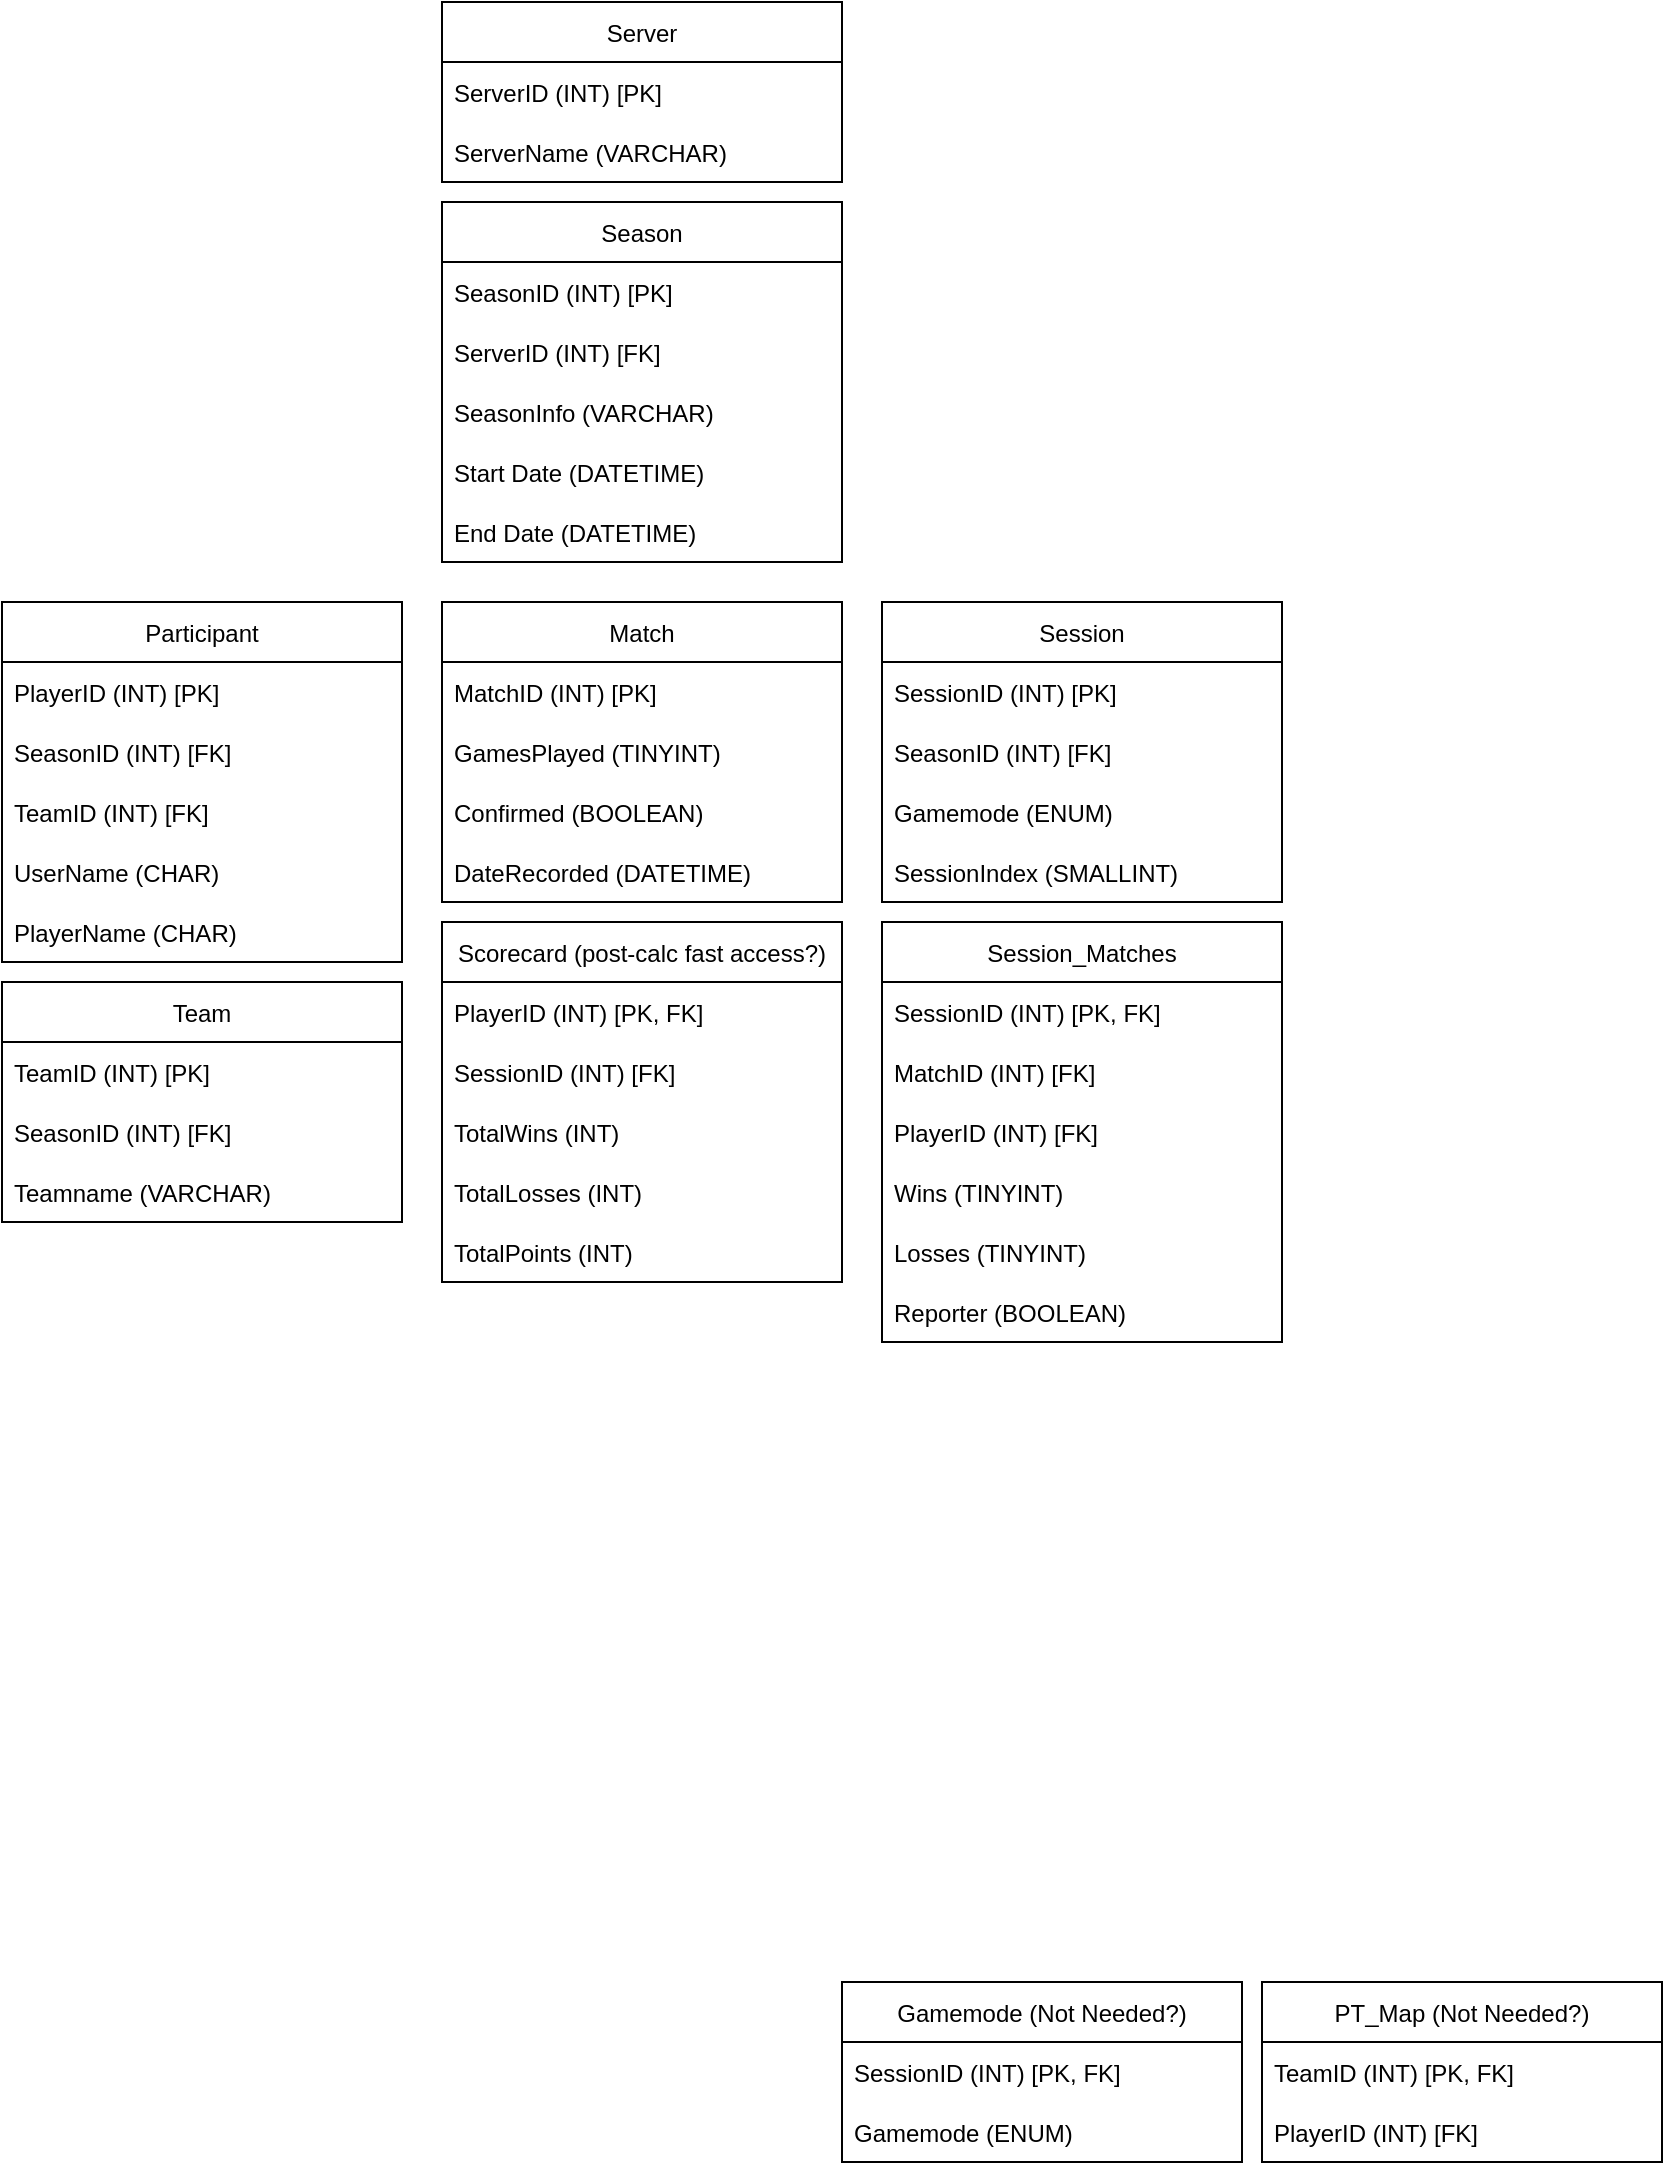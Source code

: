 <mxfile version="16.6.1" type="github">
  <diagram id="Er6lNVDn4B2VuYiR8_et" name="Page-1">
    <mxGraphModel dx="2062" dy="1112" grid="1" gridSize="10" guides="1" tooltips="1" connect="1" arrows="1" fold="1" page="1" pageScale="1" pageWidth="850" pageHeight="1100" math="0" shadow="0">
      <root>
        <mxCell id="0" />
        <mxCell id="1" parent="0" />
        <mxCell id="5BW_tHudnOTtSBd-slWF-1" value="Participant" style="swimlane;fontStyle=0;childLayout=stackLayout;horizontal=1;startSize=30;horizontalStack=0;resizeParent=1;resizeParentMax=0;resizeLast=0;collapsible=1;marginBottom=0;" vertex="1" parent="1">
          <mxGeometry x="10" y="310" width="200" height="180" as="geometry" />
        </mxCell>
        <mxCell id="5BW_tHudnOTtSBd-slWF-2" value="PlayerID (INT) [PK]" style="text;strokeColor=none;fillColor=none;align=left;verticalAlign=middle;spacingLeft=4;spacingRight=4;overflow=hidden;points=[[0,0.5],[1,0.5]];portConstraint=eastwest;rotatable=0;" vertex="1" parent="5BW_tHudnOTtSBd-slWF-1">
          <mxGeometry y="30" width="200" height="30" as="geometry" />
        </mxCell>
        <mxCell id="5BW_tHudnOTtSBd-slWF-39" value="SeasonID (INT) [FK]" style="text;strokeColor=none;fillColor=none;align=left;verticalAlign=middle;spacingLeft=4;spacingRight=4;overflow=hidden;points=[[0,0.5],[1,0.5]];portConstraint=eastwest;rotatable=0;" vertex="1" parent="5BW_tHudnOTtSBd-slWF-1">
          <mxGeometry y="60" width="200" height="30" as="geometry" />
        </mxCell>
        <mxCell id="5BW_tHudnOTtSBd-slWF-72" value="TeamID (INT) [FK]" style="text;strokeColor=none;fillColor=none;align=left;verticalAlign=middle;spacingLeft=4;spacingRight=4;overflow=hidden;points=[[0,0.5],[1,0.5]];portConstraint=eastwest;rotatable=0;" vertex="1" parent="5BW_tHudnOTtSBd-slWF-1">
          <mxGeometry y="90" width="200" height="30" as="geometry" />
        </mxCell>
        <mxCell id="5BW_tHudnOTtSBd-slWF-29" value="UserName (CHAR)" style="text;strokeColor=none;fillColor=none;align=left;verticalAlign=middle;spacingLeft=4;spacingRight=4;overflow=hidden;points=[[0,0.5],[1,0.5]];portConstraint=eastwest;rotatable=0;" vertex="1" parent="5BW_tHudnOTtSBd-slWF-1">
          <mxGeometry y="120" width="200" height="30" as="geometry" />
        </mxCell>
        <mxCell id="5BW_tHudnOTtSBd-slWF-66" value="PlayerName (CHAR)" style="text;strokeColor=none;fillColor=none;align=left;verticalAlign=middle;spacingLeft=4;spacingRight=4;overflow=hidden;points=[[0,0.5],[1,0.5]];portConstraint=eastwest;rotatable=0;" vertex="1" parent="5BW_tHudnOTtSBd-slWF-1">
          <mxGeometry y="150" width="200" height="30" as="geometry" />
        </mxCell>
        <mxCell id="5BW_tHudnOTtSBd-slWF-5" value="Season" style="swimlane;fontStyle=0;childLayout=stackLayout;horizontal=1;startSize=30;horizontalStack=0;resizeParent=1;resizeParentMax=0;resizeLast=0;collapsible=1;marginBottom=0;" vertex="1" parent="1">
          <mxGeometry x="230" y="110" width="200" height="180" as="geometry" />
        </mxCell>
        <mxCell id="5BW_tHudnOTtSBd-slWF-20" value="SeasonID (INT) [PK] " style="text;strokeColor=none;fillColor=none;align=left;verticalAlign=middle;spacingLeft=4;spacingRight=4;overflow=hidden;points=[[0,0.5],[1,0.5]];portConstraint=eastwest;rotatable=0;" vertex="1" parent="5BW_tHudnOTtSBd-slWF-5">
          <mxGeometry y="30" width="200" height="30" as="geometry" />
        </mxCell>
        <mxCell id="5BW_tHudnOTtSBd-slWF-7" value="ServerID (INT) [FK]" style="text;strokeColor=none;fillColor=none;align=left;verticalAlign=middle;spacingLeft=4;spacingRight=4;overflow=hidden;points=[[0,0.5],[1,0.5]];portConstraint=eastwest;rotatable=0;" vertex="1" parent="5BW_tHudnOTtSBd-slWF-5">
          <mxGeometry y="60" width="200" height="30" as="geometry" />
        </mxCell>
        <mxCell id="5BW_tHudnOTtSBd-slWF-6" value="SeasonInfo (VARCHAR)" style="text;strokeColor=none;fillColor=none;align=left;verticalAlign=middle;spacingLeft=4;spacingRight=4;overflow=hidden;points=[[0,0.5],[1,0.5]];portConstraint=eastwest;rotatable=0;" vertex="1" parent="5BW_tHudnOTtSBd-slWF-5">
          <mxGeometry y="90" width="200" height="30" as="geometry" />
        </mxCell>
        <mxCell id="5BW_tHudnOTtSBd-slWF-8" value="Start Date (DATETIME)" style="text;strokeColor=none;fillColor=none;align=left;verticalAlign=middle;spacingLeft=4;spacingRight=4;overflow=hidden;points=[[0,0.5],[1,0.5]];portConstraint=eastwest;rotatable=0;" vertex="1" parent="5BW_tHudnOTtSBd-slWF-5">
          <mxGeometry y="120" width="200" height="30" as="geometry" />
        </mxCell>
        <mxCell id="5BW_tHudnOTtSBd-slWF-19" value="End Date (DATETIME)" style="text;strokeColor=none;fillColor=none;align=left;verticalAlign=middle;spacingLeft=4;spacingRight=4;overflow=hidden;points=[[0,0.5],[1,0.5]];portConstraint=eastwest;rotatable=0;" vertex="1" parent="5BW_tHudnOTtSBd-slWF-5">
          <mxGeometry y="150" width="200" height="30" as="geometry" />
        </mxCell>
        <mxCell id="5BW_tHudnOTtSBd-slWF-9" value="Server" style="swimlane;fontStyle=0;childLayout=stackLayout;horizontal=1;startSize=30;horizontalStack=0;resizeParent=1;resizeParentMax=0;resizeLast=0;collapsible=1;marginBottom=0;" vertex="1" parent="1">
          <mxGeometry x="230" y="10" width="200" height="90" as="geometry" />
        </mxCell>
        <mxCell id="5BW_tHudnOTtSBd-slWF-10" value="ServerID (INT) [PK]" style="text;strokeColor=none;fillColor=none;align=left;verticalAlign=middle;spacingLeft=4;spacingRight=4;overflow=hidden;points=[[0,0.5],[1,0.5]];portConstraint=eastwest;rotatable=0;" vertex="1" parent="5BW_tHudnOTtSBd-slWF-9">
          <mxGeometry y="30" width="200" height="30" as="geometry" />
        </mxCell>
        <mxCell id="5BW_tHudnOTtSBd-slWF-11" value="ServerName (VARCHAR)" style="text;strokeColor=none;fillColor=none;align=left;verticalAlign=middle;spacingLeft=4;spacingRight=4;overflow=hidden;points=[[0,0.5],[1,0.5]];portConstraint=eastwest;rotatable=0;" vertex="1" parent="5BW_tHudnOTtSBd-slWF-9">
          <mxGeometry y="60" width="200" height="30" as="geometry" />
        </mxCell>
        <mxCell id="5BW_tHudnOTtSBd-slWF-21" value="Match" style="swimlane;fontStyle=0;childLayout=stackLayout;horizontal=1;startSize=30;horizontalStack=0;resizeParent=1;resizeParentMax=0;resizeLast=0;collapsible=1;marginBottom=0;" vertex="1" parent="1">
          <mxGeometry x="230" y="310" width="200" height="150" as="geometry" />
        </mxCell>
        <mxCell id="5BW_tHudnOTtSBd-slWF-34" value="MatchID (INT) [PK]" style="text;strokeColor=none;fillColor=none;align=left;verticalAlign=middle;spacingLeft=4;spacingRight=4;overflow=hidden;points=[[0,0.5],[1,0.5]];portConstraint=eastwest;rotatable=0;" vertex="1" parent="5BW_tHudnOTtSBd-slWF-21">
          <mxGeometry y="30" width="200" height="30" as="geometry" />
        </mxCell>
        <mxCell id="5BW_tHudnOTtSBd-slWF-36" value="GamesPlayed (TINYINT)" style="text;strokeColor=none;fillColor=none;align=left;verticalAlign=middle;spacingLeft=4;spacingRight=4;overflow=hidden;points=[[0,0.5],[1,0.5]];portConstraint=eastwest;rotatable=0;" vertex="1" parent="5BW_tHudnOTtSBd-slWF-21">
          <mxGeometry y="60" width="200" height="30" as="geometry" />
        </mxCell>
        <mxCell id="5BW_tHudnOTtSBd-slWF-83" value="Confirmed (BOOLEAN)" style="text;strokeColor=none;fillColor=none;align=left;verticalAlign=middle;spacingLeft=4;spacingRight=4;overflow=hidden;points=[[0,0.5],[1,0.5]];portConstraint=eastwest;rotatable=0;" vertex="1" parent="5BW_tHudnOTtSBd-slWF-21">
          <mxGeometry y="90" width="200" height="30" as="geometry" />
        </mxCell>
        <mxCell id="5BW_tHudnOTtSBd-slWF-25" value="DateRecorded (DATETIME)" style="text;strokeColor=none;fillColor=none;align=left;verticalAlign=middle;spacingLeft=4;spacingRight=4;overflow=hidden;points=[[0,0.5],[1,0.5]];portConstraint=eastwest;rotatable=0;" vertex="1" parent="5BW_tHudnOTtSBd-slWF-21">
          <mxGeometry y="120" width="200" height="30" as="geometry" />
        </mxCell>
        <mxCell id="5BW_tHudnOTtSBd-slWF-30" value="Team" style="swimlane;fontStyle=0;childLayout=stackLayout;horizontal=1;startSize=30;horizontalStack=0;resizeParent=1;resizeParentMax=0;resizeLast=0;collapsible=1;marginBottom=0;" vertex="1" parent="1">
          <mxGeometry x="10" y="500" width="200" height="120" as="geometry" />
        </mxCell>
        <mxCell id="5BW_tHudnOTtSBd-slWF-31" value="TeamID (INT) [PK]" style="text;strokeColor=none;fillColor=none;align=left;verticalAlign=middle;spacingLeft=4;spacingRight=4;overflow=hidden;points=[[0,0.5],[1,0.5]];portConstraint=eastwest;rotatable=0;" vertex="1" parent="5BW_tHudnOTtSBd-slWF-30">
          <mxGeometry y="30" width="200" height="30" as="geometry" />
        </mxCell>
        <mxCell id="5BW_tHudnOTtSBd-slWF-32" value="SeasonID (INT) [FK]" style="text;strokeColor=none;fillColor=none;align=left;verticalAlign=middle;spacingLeft=4;spacingRight=4;overflow=hidden;points=[[0,0.5],[1,0.5]];portConstraint=eastwest;rotatable=0;" vertex="1" parent="5BW_tHudnOTtSBd-slWF-30">
          <mxGeometry y="60" width="200" height="30" as="geometry" />
        </mxCell>
        <mxCell id="5BW_tHudnOTtSBd-slWF-44" value="Teamname (VARCHAR)" style="text;strokeColor=none;fillColor=none;align=left;verticalAlign=middle;spacingLeft=4;spacingRight=4;overflow=hidden;points=[[0,0.5],[1,0.5]];portConstraint=eastwest;rotatable=0;" vertex="1" parent="5BW_tHudnOTtSBd-slWF-30">
          <mxGeometry y="90" width="200" height="30" as="geometry" />
        </mxCell>
        <mxCell id="5BW_tHudnOTtSBd-slWF-40" value="Session" style="swimlane;fontStyle=0;childLayout=stackLayout;horizontal=1;startSize=30;horizontalStack=0;resizeParent=1;resizeParentMax=0;resizeLast=0;collapsible=1;marginBottom=0;" vertex="1" parent="1">
          <mxGeometry x="450" y="310" width="200" height="150" as="geometry" />
        </mxCell>
        <mxCell id="5BW_tHudnOTtSBd-slWF-71" value="SessionID (INT) [PK]" style="text;strokeColor=none;fillColor=none;align=left;verticalAlign=middle;spacingLeft=4;spacingRight=4;overflow=hidden;points=[[0,0.5],[1,0.5]];portConstraint=eastwest;rotatable=0;" vertex="1" parent="5BW_tHudnOTtSBd-slWF-40">
          <mxGeometry y="30" width="200" height="30" as="geometry" />
        </mxCell>
        <mxCell id="5BW_tHudnOTtSBd-slWF-42" value="SeasonID (INT) [FK]" style="text;strokeColor=none;fillColor=none;align=left;verticalAlign=middle;spacingLeft=4;spacingRight=4;overflow=hidden;points=[[0,0.5],[1,0.5]];portConstraint=eastwest;rotatable=0;" vertex="1" parent="5BW_tHudnOTtSBd-slWF-40">
          <mxGeometry y="60" width="200" height="30" as="geometry" />
        </mxCell>
        <mxCell id="5BW_tHudnOTtSBd-slWF-73" value="Gamemode (ENUM)" style="text;strokeColor=none;fillColor=none;align=left;verticalAlign=middle;spacingLeft=4;spacingRight=4;overflow=hidden;points=[[0,0.5],[1,0.5]];portConstraint=eastwest;rotatable=0;" vertex="1" parent="5BW_tHudnOTtSBd-slWF-40">
          <mxGeometry y="90" width="200" height="30" as="geometry" />
        </mxCell>
        <mxCell id="5BW_tHudnOTtSBd-slWF-56" value="SessionIndex (SMALLINT)" style="text;strokeColor=none;fillColor=none;align=left;verticalAlign=middle;spacingLeft=4;spacingRight=4;overflow=hidden;points=[[0,0.5],[1,0.5]];portConstraint=eastwest;rotatable=0;" vertex="1" parent="5BW_tHudnOTtSBd-slWF-40">
          <mxGeometry y="120" width="200" height="30" as="geometry" />
        </mxCell>
        <mxCell id="5BW_tHudnOTtSBd-slWF-45" value="Gamemode (Not Needed?)" style="swimlane;fontStyle=0;childLayout=stackLayout;horizontal=1;startSize=30;horizontalStack=0;resizeParent=1;resizeParentMax=0;resizeLast=0;collapsible=1;marginBottom=0;" vertex="1" parent="1">
          <mxGeometry x="430" y="1000" width="200" height="90" as="geometry" />
        </mxCell>
        <mxCell id="5BW_tHudnOTtSBd-slWF-46" value="SessionID (INT) [PK, FK]" style="text;strokeColor=none;fillColor=none;align=left;verticalAlign=middle;spacingLeft=4;spacingRight=4;overflow=hidden;points=[[0,0.5],[1,0.5]];portConstraint=eastwest;rotatable=0;" vertex="1" parent="5BW_tHudnOTtSBd-slWF-45">
          <mxGeometry y="30" width="200" height="30" as="geometry" />
        </mxCell>
        <mxCell id="5BW_tHudnOTtSBd-slWF-48" value="Gamemode (ENUM)" style="text;strokeColor=none;fillColor=none;align=left;verticalAlign=middle;spacingLeft=4;spacingRight=4;overflow=hidden;points=[[0,0.5],[1,0.5]];portConstraint=eastwest;rotatable=0;" vertex="1" parent="5BW_tHudnOTtSBd-slWF-45">
          <mxGeometry y="60" width="200" height="30" as="geometry" />
        </mxCell>
        <mxCell id="5BW_tHudnOTtSBd-slWF-51" value="PT_Map (Not Needed?)" style="swimlane;fontStyle=0;childLayout=stackLayout;horizontal=1;startSize=30;horizontalStack=0;resizeParent=1;resizeParentMax=0;resizeLast=0;collapsible=1;marginBottom=0;" vertex="1" parent="1">
          <mxGeometry x="640" y="1000" width="200" height="90" as="geometry" />
        </mxCell>
        <mxCell id="5BW_tHudnOTtSBd-slWF-52" value="TeamID (INT) [PK, FK]" style="text;strokeColor=none;fillColor=none;align=left;verticalAlign=middle;spacingLeft=4;spacingRight=4;overflow=hidden;points=[[0,0.5],[1,0.5]];portConstraint=eastwest;rotatable=0;" vertex="1" parent="5BW_tHudnOTtSBd-slWF-51">
          <mxGeometry y="30" width="200" height="30" as="geometry" />
        </mxCell>
        <mxCell id="5BW_tHudnOTtSBd-slWF-53" value="PlayerID (INT) [FK]" style="text;strokeColor=none;fillColor=none;align=left;verticalAlign=middle;spacingLeft=4;spacingRight=4;overflow=hidden;points=[[0,0.5],[1,0.5]];portConstraint=eastwest;rotatable=0;" vertex="1" parent="5BW_tHudnOTtSBd-slWF-51">
          <mxGeometry y="60" width="200" height="30" as="geometry" />
        </mxCell>
        <mxCell id="5BW_tHudnOTtSBd-slWF-57" value="Scorecard (post-calc fast access?)" style="swimlane;fontStyle=0;childLayout=stackLayout;horizontal=1;startSize=30;horizontalStack=0;resizeParent=1;resizeParentMax=0;resizeLast=0;collapsible=1;marginBottom=0;" vertex="1" parent="1">
          <mxGeometry x="230" y="470" width="200" height="180" as="geometry" />
        </mxCell>
        <mxCell id="5BW_tHudnOTtSBd-slWF-58" value="PlayerID (INT) [PK, FK]" style="text;strokeColor=none;fillColor=none;align=left;verticalAlign=middle;spacingLeft=4;spacingRight=4;overflow=hidden;points=[[0,0.5],[1,0.5]];portConstraint=eastwest;rotatable=0;" vertex="1" parent="5BW_tHudnOTtSBd-slWF-57">
          <mxGeometry y="30" width="200" height="30" as="geometry" />
        </mxCell>
        <mxCell id="5BW_tHudnOTtSBd-slWF-70" value="SessionID (INT) [FK]" style="text;strokeColor=none;fillColor=none;align=left;verticalAlign=middle;spacingLeft=4;spacingRight=4;overflow=hidden;points=[[0,0.5],[1,0.5]];portConstraint=eastwest;rotatable=0;" vertex="1" parent="5BW_tHudnOTtSBd-slWF-57">
          <mxGeometry y="60" width="200" height="30" as="geometry" />
        </mxCell>
        <mxCell id="5BW_tHudnOTtSBd-slWF-61" value="TotalWins (INT)" style="text;strokeColor=none;fillColor=none;align=left;verticalAlign=middle;spacingLeft=4;spacingRight=4;overflow=hidden;points=[[0,0.5],[1,0.5]];portConstraint=eastwest;rotatable=0;" vertex="1" parent="5BW_tHudnOTtSBd-slWF-57">
          <mxGeometry y="90" width="200" height="30" as="geometry" />
        </mxCell>
        <mxCell id="5BW_tHudnOTtSBd-slWF-68" value="TotalLosses (INT)" style="text;strokeColor=none;fillColor=none;align=left;verticalAlign=middle;spacingLeft=4;spacingRight=4;overflow=hidden;points=[[0,0.5],[1,0.5]];portConstraint=eastwest;rotatable=0;" vertex="1" parent="5BW_tHudnOTtSBd-slWF-57">
          <mxGeometry y="120" width="200" height="30" as="geometry" />
        </mxCell>
        <mxCell id="5BW_tHudnOTtSBd-slWF-62" value="TotalPoints (INT)" style="text;strokeColor=none;fillColor=none;align=left;verticalAlign=middle;spacingLeft=4;spacingRight=4;overflow=hidden;points=[[0,0.5],[1,0.5]];portConstraint=eastwest;rotatable=0;" vertex="1" parent="5BW_tHudnOTtSBd-slWF-57">
          <mxGeometry y="150" width="200" height="30" as="geometry" />
        </mxCell>
        <mxCell id="5BW_tHudnOTtSBd-slWF-74" value="Session_Matches" style="swimlane;fontStyle=0;childLayout=stackLayout;horizontal=1;startSize=30;horizontalStack=0;resizeParent=1;resizeParentMax=0;resizeLast=0;collapsible=1;marginBottom=0;" vertex="1" parent="1">
          <mxGeometry x="450" y="470" width="200" height="210" as="geometry" />
        </mxCell>
        <mxCell id="5BW_tHudnOTtSBd-slWF-75" value="SessionID (INT) [PK, FK]" style="text;strokeColor=none;fillColor=none;align=left;verticalAlign=middle;spacingLeft=4;spacingRight=4;overflow=hidden;points=[[0,0.5],[1,0.5]];portConstraint=eastwest;rotatable=0;" vertex="1" parent="5BW_tHudnOTtSBd-slWF-74">
          <mxGeometry y="30" width="200" height="30" as="geometry" />
        </mxCell>
        <mxCell id="5BW_tHudnOTtSBd-slWF-76" value="MatchID (INT) [FK]" style="text;strokeColor=none;fillColor=none;align=left;verticalAlign=middle;spacingLeft=4;spacingRight=4;overflow=hidden;points=[[0,0.5],[1,0.5]];portConstraint=eastwest;rotatable=0;" vertex="1" parent="5BW_tHudnOTtSBd-slWF-74">
          <mxGeometry y="60" width="200" height="30" as="geometry" />
        </mxCell>
        <mxCell id="5BW_tHudnOTtSBd-slWF-77" value="PlayerID (INT) [FK]" style="text;strokeColor=none;fillColor=none;align=left;verticalAlign=middle;spacingLeft=4;spacingRight=4;overflow=hidden;points=[[0,0.5],[1,0.5]];portConstraint=eastwest;rotatable=0;" vertex="1" parent="5BW_tHudnOTtSBd-slWF-74">
          <mxGeometry y="90" width="200" height="30" as="geometry" />
        </mxCell>
        <mxCell id="5BW_tHudnOTtSBd-slWF-80" value="Wins (TINYINT)" style="text;strokeColor=none;fillColor=none;align=left;verticalAlign=middle;spacingLeft=4;spacingRight=4;overflow=hidden;points=[[0,0.5],[1,0.5]];portConstraint=eastwest;rotatable=0;" vertex="1" parent="5BW_tHudnOTtSBd-slWF-74">
          <mxGeometry y="120" width="200" height="30" as="geometry" />
        </mxCell>
        <mxCell id="5BW_tHudnOTtSBd-slWF-81" value="Losses (TINYINT)" style="text;strokeColor=none;fillColor=none;align=left;verticalAlign=middle;spacingLeft=4;spacingRight=4;overflow=hidden;points=[[0,0.5],[1,0.5]];portConstraint=eastwest;rotatable=0;" vertex="1" parent="5BW_tHudnOTtSBd-slWF-74">
          <mxGeometry y="150" width="200" height="30" as="geometry" />
        </mxCell>
        <mxCell id="5BW_tHudnOTtSBd-slWF-82" value="Reporter (BOOLEAN)" style="text;strokeColor=none;fillColor=none;align=left;verticalAlign=middle;spacingLeft=4;spacingRight=4;overflow=hidden;points=[[0,0.5],[1,0.5]];portConstraint=eastwest;rotatable=0;" vertex="1" parent="5BW_tHudnOTtSBd-slWF-74">
          <mxGeometry y="180" width="200" height="30" as="geometry" />
        </mxCell>
      </root>
    </mxGraphModel>
  </diagram>
</mxfile>
